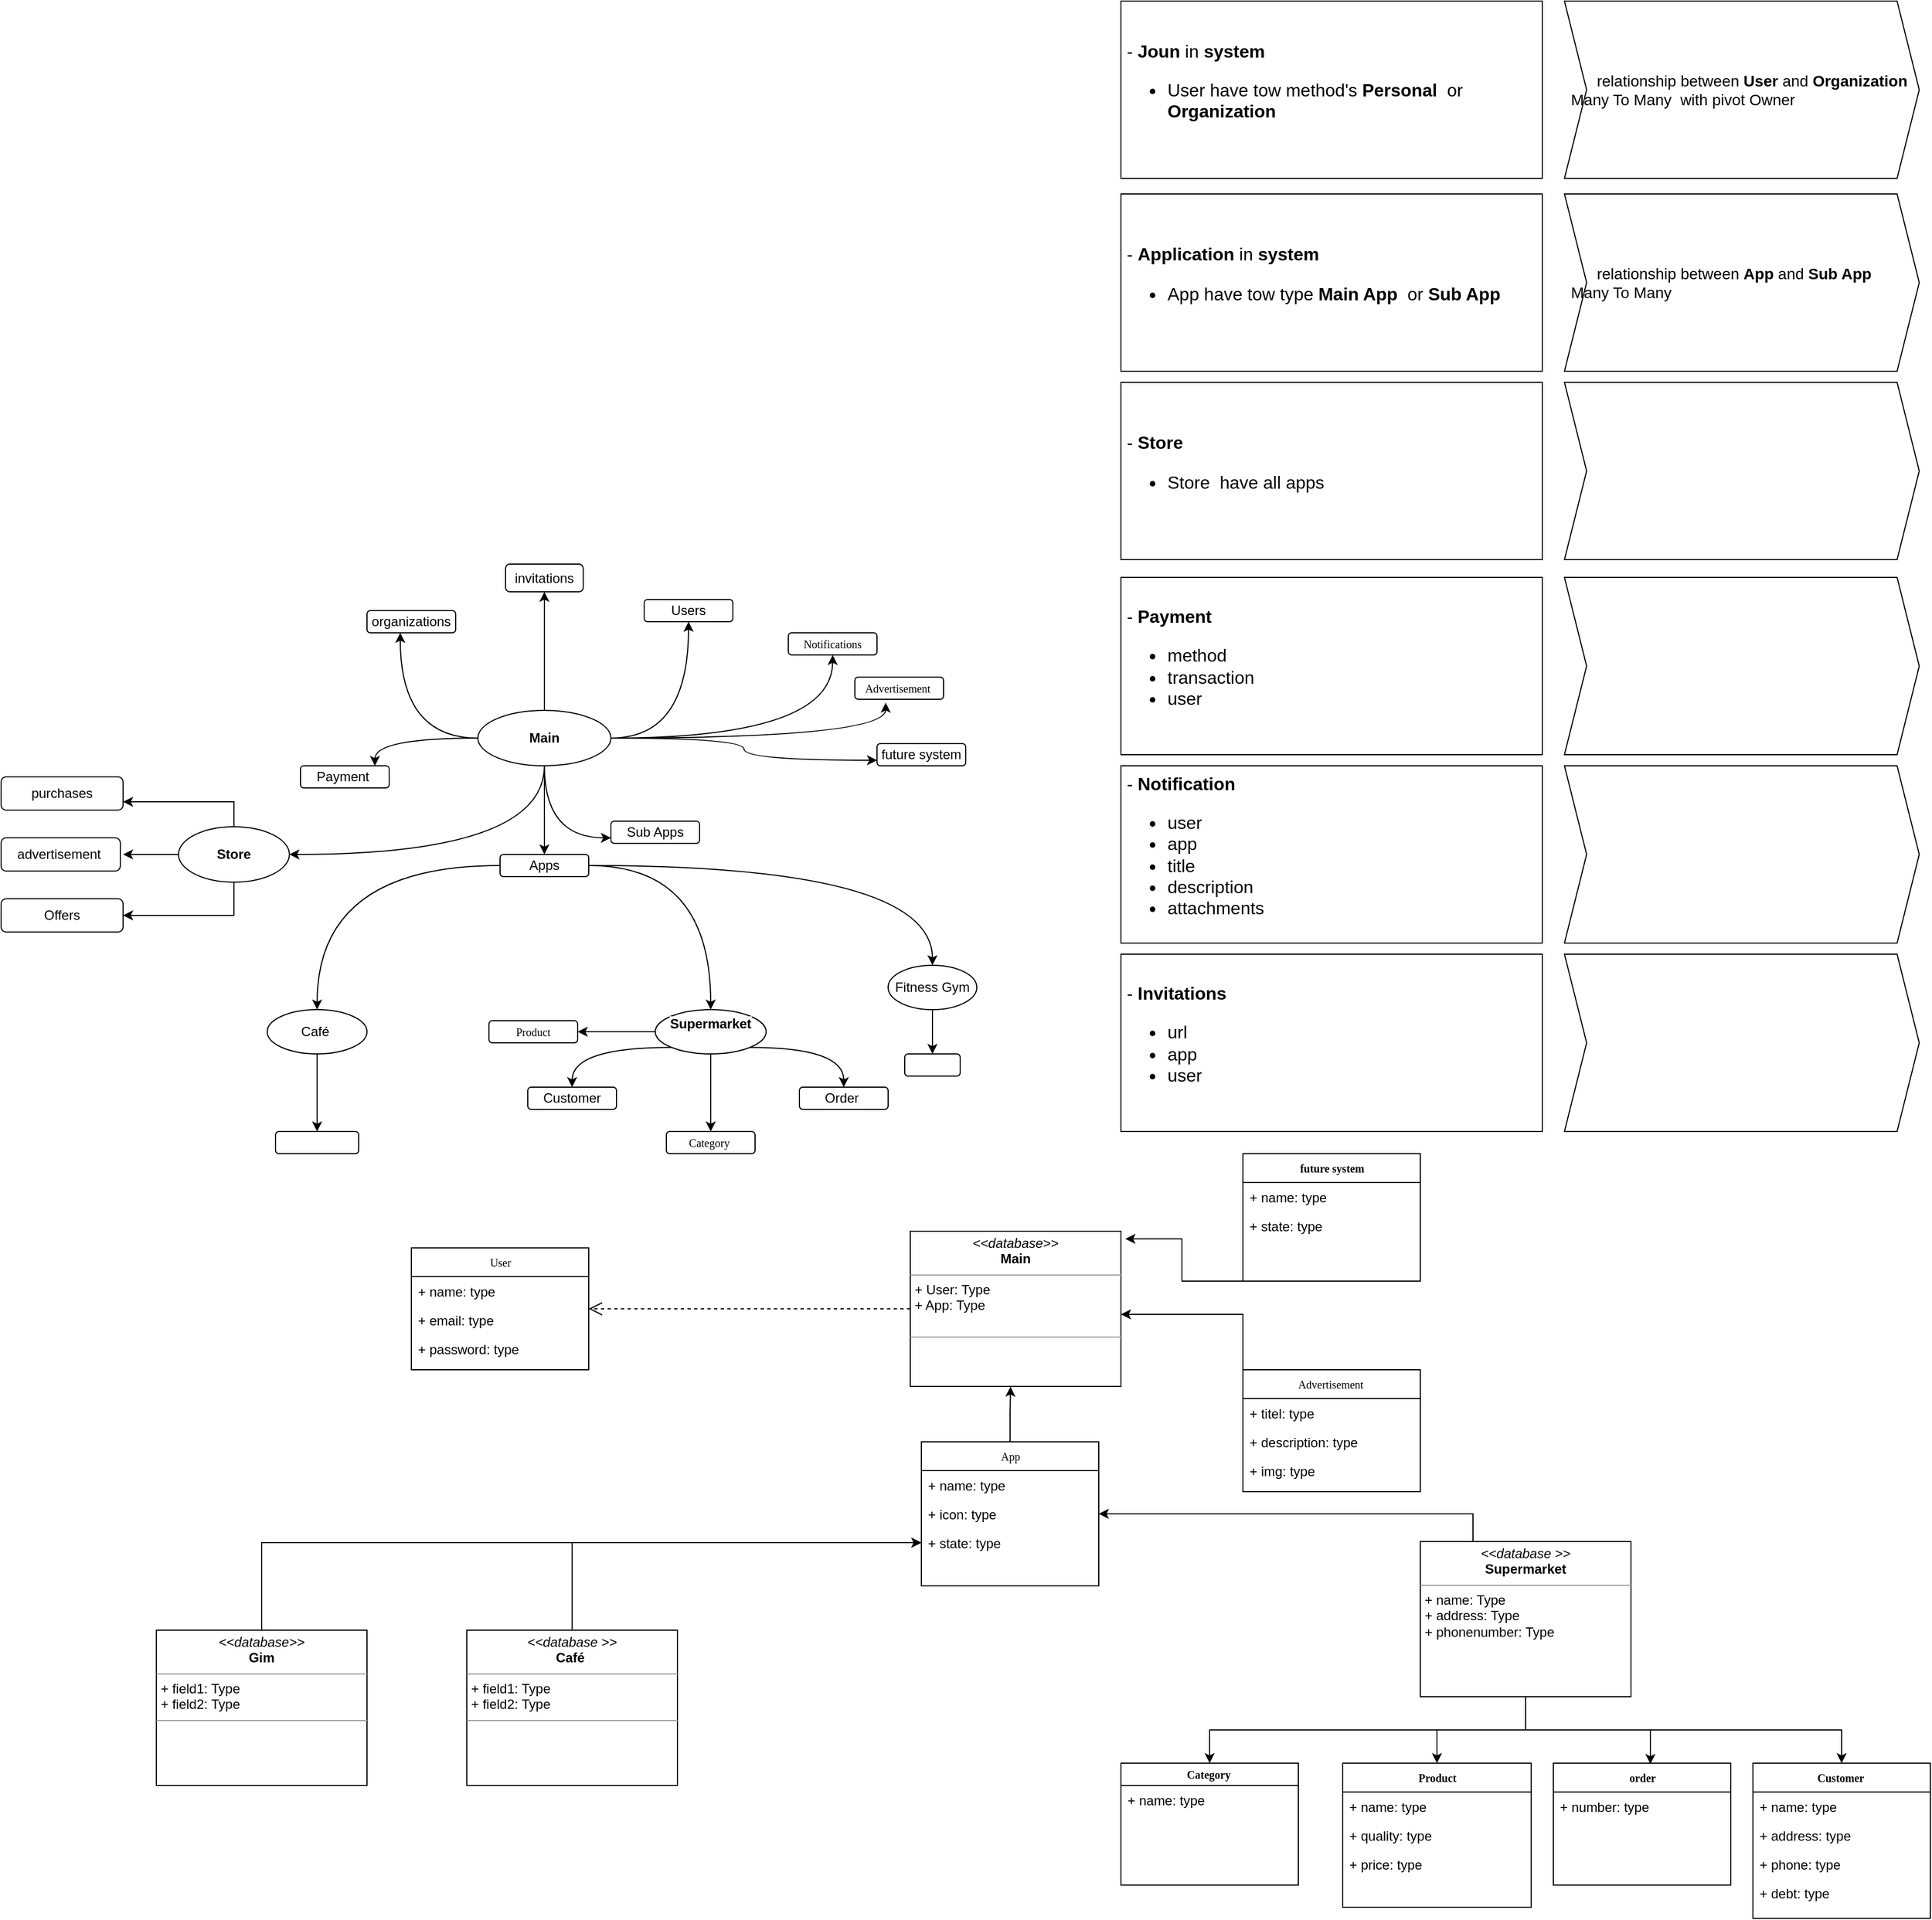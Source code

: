 <mxfile version="20.2.2" type="github">
  <diagram name="Page-1" id="c4acf3e9-155e-7222-9cf6-157b1a14988f">
    <mxGraphModel dx="2641" dy="1924" grid="1" gridSize="10" guides="1" tooltips="1" connect="1" arrows="1" fold="1" page="1" pageScale="1" pageWidth="850" pageHeight="1100" background="none" math="0" shadow="0">
      <root>
        <mxCell id="0" />
        <mxCell id="1" parent="0" />
        <mxCell id="17acba5748e5396b-20" value="User" style="swimlane;html=1;fontStyle=0;childLayout=stackLayout;horizontal=1;startSize=26;fillColor=none;horizontalStack=0;resizeParent=1;resizeLast=0;collapsible=1;marginBottom=0;swimlaneFillColor=#ffffff;rounded=0;shadow=0;comic=0;labelBackgroundColor=none;strokeWidth=1;fontFamily=Verdana;fontSize=10;align=center;" parent="1" vertex="1">
          <mxGeometry x="290" y="55" width="160" height="110" as="geometry">
            <mxRectangle x="350" y="42" width="60" height="30" as="alternateBounds" />
          </mxGeometry>
        </mxCell>
        <mxCell id="17acba5748e5396b-21" value="+ name: type" style="text;html=1;strokeColor=none;fillColor=none;align=left;verticalAlign=top;spacingLeft=4;spacingRight=4;whiteSpace=wrap;overflow=hidden;rotatable=0;points=[[0,0.5],[1,0.5]];portConstraint=eastwest;" parent="17acba5748e5396b-20" vertex="1">
          <mxGeometry y="26" width="160" height="26" as="geometry" />
        </mxCell>
        <mxCell id="17acba5748e5396b-24" value="+ email: type" style="text;html=1;strokeColor=none;fillColor=none;align=left;verticalAlign=top;spacingLeft=4;spacingRight=4;whiteSpace=wrap;overflow=hidden;rotatable=0;points=[[0,0.5],[1,0.5]];portConstraint=eastwest;" parent="17acba5748e5396b-20" vertex="1">
          <mxGeometry y="52" width="160" height="26" as="geometry" />
        </mxCell>
        <mxCell id="17acba5748e5396b-26" value="+ password: type" style="text;html=1;strokeColor=none;fillColor=none;align=left;verticalAlign=top;spacingLeft=4;spacingRight=4;whiteSpace=wrap;overflow=hidden;rotatable=0;points=[[0,0.5],[1,0.5]];portConstraint=eastwest;" parent="17acba5748e5396b-20" vertex="1">
          <mxGeometry y="78" width="160" height="26" as="geometry" />
        </mxCell>
        <mxCell id="TSLDRbt6V7hRxiRLUqcx-28" style="edgeStyle=orthogonalEdgeStyle;rounded=0;orthogonalLoop=1;jettySize=auto;html=1;exitX=0.5;exitY=0;exitDx=0;exitDy=0;entryX=0.476;entryY=1.002;entryDx=0;entryDy=0;entryPerimeter=0;" parent="1" source="17acba5748e5396b-30" target="5d2195bd80daf111-18" edge="1">
          <mxGeometry relative="1" as="geometry" />
        </mxCell>
        <mxCell id="17acba5748e5396b-30" value="App" style="swimlane;html=1;fontStyle=0;childLayout=stackLayout;horizontal=1;startSize=26;fillColor=none;horizontalStack=0;resizeParent=1;resizeLast=0;collapsible=1;marginBottom=0;swimlaneFillColor=#ffffff;rounded=0;shadow=0;comic=0;labelBackgroundColor=none;strokeWidth=1;fontFamily=Verdana;fontSize=10;align=center;" parent="1" vertex="1">
          <mxGeometry x="750" y="230" width="160" height="130" as="geometry" />
        </mxCell>
        <mxCell id="17acba5748e5396b-31" value="+ name: type" style="text;html=1;strokeColor=none;fillColor=none;align=left;verticalAlign=top;spacingLeft=4;spacingRight=4;whiteSpace=wrap;overflow=hidden;rotatable=0;points=[[0,0.5],[1,0.5]];portConstraint=eastwest;" parent="17acba5748e5396b-30" vertex="1">
          <mxGeometry y="26" width="160" height="26" as="geometry" />
        </mxCell>
        <mxCell id="17acba5748e5396b-32" value="+ icon: type" style="text;html=1;strokeColor=none;fillColor=none;align=left;verticalAlign=top;spacingLeft=4;spacingRight=4;whiteSpace=wrap;overflow=hidden;rotatable=0;points=[[0,0.5],[1,0.5]];portConstraint=eastwest;" parent="17acba5748e5396b-30" vertex="1">
          <mxGeometry y="52" width="160" height="26" as="geometry" />
        </mxCell>
        <mxCell id="17acba5748e5396b-33" value="+ state: type" style="text;html=1;strokeColor=none;fillColor=none;align=left;verticalAlign=top;spacingLeft=4;spacingRight=4;whiteSpace=wrap;overflow=hidden;rotatable=0;points=[[0,0.5],[1,0.5]];portConstraint=eastwest;" parent="17acba5748e5396b-30" vertex="1">
          <mxGeometry y="78" width="160" height="26" as="geometry" />
        </mxCell>
        <mxCell id="TSLDRbt6V7hRxiRLUqcx-6" style="edgeStyle=orthogonalEdgeStyle;rounded=0;orthogonalLoop=1;jettySize=auto;html=1;exitX=0.25;exitY=0;exitDx=0;exitDy=0;entryX=1;entryY=0.5;entryDx=0;entryDy=0;" parent="1" source="5d2195bd80daf111-15" target="17acba5748e5396b-32" edge="1">
          <mxGeometry relative="1" as="geometry" />
        </mxCell>
        <mxCell id="TSLDRbt6V7hRxiRLUqcx-18" style="edgeStyle=orthogonalEdgeStyle;rounded=0;orthogonalLoop=1;jettySize=auto;html=1;exitX=0.5;exitY=1;exitDx=0;exitDy=0;" parent="1" source="5d2195bd80daf111-15" target="TSLDRbt6V7hRxiRLUqcx-14" edge="1">
          <mxGeometry relative="1" as="geometry" />
        </mxCell>
        <mxCell id="TSLDRbt6V7hRxiRLUqcx-23" style="edgeStyle=orthogonalEdgeStyle;rounded=0;orthogonalLoop=1;jettySize=auto;html=1;exitX=0.5;exitY=1;exitDx=0;exitDy=0;" parent="1" source="5d2195bd80daf111-15" target="TSLDRbt6V7hRxiRLUqcx-19" edge="1">
          <mxGeometry relative="1" as="geometry" />
        </mxCell>
        <mxCell id="TSLDRbt6V7hRxiRLUqcx-27" style="edgeStyle=orthogonalEdgeStyle;rounded=0;orthogonalLoop=1;jettySize=auto;html=1;exitX=0.5;exitY=1;exitDx=0;exitDy=0;entryX=0.547;entryY=0.007;entryDx=0;entryDy=0;entryPerimeter=0;" parent="1" source="5d2195bd80daf111-15" target="TSLDRbt6V7hRxiRLUqcx-24" edge="1">
          <mxGeometry relative="1" as="geometry" />
        </mxCell>
        <mxCell id="TSLDRbt6V7hRxiRLUqcx-39" style="edgeStyle=orthogonalEdgeStyle;rounded=0;orthogonalLoop=1;jettySize=auto;html=1;exitX=0.5;exitY=1;exitDx=0;exitDy=0;entryX=0.5;entryY=0;entryDx=0;entryDy=0;" parent="1" source="5d2195bd80daf111-15" target="TSLDRbt6V7hRxiRLUqcx-37" edge="1">
          <mxGeometry relative="1" as="geometry" />
        </mxCell>
        <mxCell id="5d2195bd80daf111-15" value="&lt;p style=&quot;margin:0px;margin-top:4px;text-align:center;&quot;&gt;&lt;i&gt;&amp;lt;&amp;lt;database &amp;gt;&amp;gt;&lt;/i&gt;&lt;br&gt;&lt;b&gt;Supermarket&lt;/b&gt;&lt;/p&gt;&lt;hr size=&quot;1&quot;&gt;&lt;p style=&quot;margin:0px;margin-left:4px;&quot;&gt;+ name: Type&lt;br&gt;+ address: Type&lt;/p&gt;&lt;p style=&quot;margin:0px;margin-left:4px;&quot;&gt;+ phonenumber: Type&lt;br&gt;&lt;/p&gt;&lt;p style=&quot;margin:0px;margin-left:4px;&quot;&gt;&lt;br&gt;&lt;/p&gt;" style="verticalAlign=top;align=left;overflow=fill;fontSize=12;fontFamily=Helvetica;html=1;rounded=0;shadow=0;comic=0;labelBackgroundColor=none;strokeWidth=1" parent="1" vertex="1">
          <mxGeometry x="1200" y="320" width="190" height="140" as="geometry" />
        </mxCell>
        <mxCell id="5d2195bd80daf111-21" style="edgeStyle=orthogonalEdgeStyle;rounded=0;html=1;labelBackgroundColor=none;startFill=0;endArrow=open;endFill=0;endSize=10;fontFamily=Verdana;fontSize=10;dashed=1;" parent="1" source="5d2195bd80daf111-18" target="17acba5748e5396b-20" edge="1">
          <mxGeometry relative="1" as="geometry" />
        </mxCell>
        <mxCell id="5d2195bd80daf111-18" value="&lt;p style=&quot;margin:0px;margin-top:4px;text-align:center;&quot;&gt;&lt;i&gt;&amp;lt;&amp;lt;database&amp;gt;&amp;gt;&lt;/i&gt;&lt;br&gt;&lt;b&gt;Main&lt;/b&gt;&lt;/p&gt;&lt;hr size=&quot;1&quot;&gt;&lt;p style=&quot;margin:0px;margin-left:4px;&quot;&gt;+ User: Type&lt;br&gt;+ App: Type&lt;/p&gt;&lt;p style=&quot;margin:0px;margin-left:4px;&quot;&gt;&lt;br&gt;&lt;/p&gt;&lt;hr size=&quot;1&quot;&gt;&lt;p style=&quot;margin:0px;margin-left:4px;&quot;&gt;&lt;br&gt;&lt;/p&gt;" style="verticalAlign=top;align=left;overflow=fill;fontSize=12;fontFamily=Helvetica;html=1;rounded=0;shadow=0;comic=0;labelBackgroundColor=none;strokeWidth=1" parent="1" vertex="1">
          <mxGeometry x="740" y="40" width="190" height="140" as="geometry" />
        </mxCell>
        <mxCell id="TSLDRbt6V7hRxiRLUqcx-7" style="edgeStyle=orthogonalEdgeStyle;rounded=0;orthogonalLoop=1;jettySize=auto;html=1;exitX=0.5;exitY=0;exitDx=0;exitDy=0;entryX=0;entryY=0.5;entryDx=0;entryDy=0;" parent="1" source="5d2195bd80daf111-19" target="17acba5748e5396b-33" edge="1">
          <mxGeometry relative="1" as="geometry" />
        </mxCell>
        <mxCell id="5d2195bd80daf111-19" value="&lt;p style=&quot;margin:0px;margin-top:4px;text-align:center;&quot;&gt;&lt;i&gt;&amp;lt;&amp;lt;database &amp;gt;&amp;gt;&lt;/i&gt;&lt;br&gt;&lt;b&gt;Café&amp;nbsp;&lt;/b&gt;&lt;/p&gt;&lt;hr size=&quot;1&quot;&gt;&lt;p style=&quot;margin:0px;margin-left:4px;&quot;&gt;+ field1: Type&lt;br&gt;+ field2: Type&lt;/p&gt;&lt;hr size=&quot;1&quot;&gt;&lt;p style=&quot;margin:0px;margin-left:4px;&quot;&gt;&lt;br&gt;&lt;/p&gt;" style="verticalAlign=top;align=left;overflow=fill;fontSize=12;fontFamily=Helvetica;html=1;rounded=0;shadow=0;comic=0;labelBackgroundColor=none;strokeWidth=1" parent="1" vertex="1">
          <mxGeometry x="340" y="400" width="190" height="140" as="geometry" />
        </mxCell>
        <mxCell id="TSLDRbt6V7hRxiRLUqcx-9" style="edgeStyle=orthogonalEdgeStyle;rounded=0;orthogonalLoop=1;jettySize=auto;html=1;exitX=0.5;exitY=0;exitDx=0;exitDy=0;entryX=0;entryY=0.5;entryDx=0;entryDy=0;" parent="1" source="5d2195bd80daf111-20" target="17acba5748e5396b-33" edge="1">
          <mxGeometry relative="1" as="geometry" />
        </mxCell>
        <mxCell id="5d2195bd80daf111-20" value="&lt;p style=&quot;margin:0px;margin-top:4px;text-align:center;&quot;&gt;&lt;i&gt;&amp;lt;&amp;lt;&lt;/i&gt;&lt;i&gt;database&lt;/i&gt;&lt;i&gt;&amp;gt;&amp;gt;&lt;/i&gt;&lt;br&gt;&lt;b&gt;Gim&lt;/b&gt;&lt;/p&gt;&lt;hr size=&quot;1&quot;&gt;&lt;p style=&quot;margin:0px;margin-left:4px;&quot;&gt;+ field1: Type&lt;br&gt;+ field2: Type&lt;/p&gt;&lt;hr size=&quot;1&quot;&gt;&lt;p style=&quot;margin:0px;margin-left:4px;&quot;&gt;&lt;br&gt;&lt;/p&gt;" style="verticalAlign=top;align=left;overflow=fill;fontSize=12;fontFamily=Helvetica;html=1;rounded=0;shadow=0;comic=0;labelBackgroundColor=none;strokeWidth=1" parent="1" vertex="1">
          <mxGeometry x="60" y="400" width="190" height="140" as="geometry" />
        </mxCell>
        <mxCell id="TSLDRbt6V7hRxiRLUqcx-14" value="&lt;b&gt;Product&lt;/b&gt;" style="swimlane;html=1;fontStyle=0;childLayout=stackLayout;horizontal=1;startSize=26;fillColor=none;horizontalStack=0;resizeParent=1;resizeLast=0;collapsible=1;marginBottom=0;swimlaneFillColor=#ffffff;rounded=0;shadow=0;comic=0;labelBackgroundColor=none;strokeWidth=1;fontFamily=Verdana;fontSize=10;align=center;" parent="1" vertex="1">
          <mxGeometry x="1130" y="520" width="170" height="130" as="geometry">
            <mxRectangle x="350" y="42" width="60" height="30" as="alternateBounds" />
          </mxGeometry>
        </mxCell>
        <mxCell id="TSLDRbt6V7hRxiRLUqcx-15" value="+ name: type" style="text;html=1;strokeColor=none;fillColor=none;align=left;verticalAlign=top;spacingLeft=4;spacingRight=4;whiteSpace=wrap;overflow=hidden;rotatable=0;points=[[0,0.5],[1,0.5]];portConstraint=eastwest;" parent="TSLDRbt6V7hRxiRLUqcx-14" vertex="1">
          <mxGeometry y="26" width="170" height="26" as="geometry" />
        </mxCell>
        <mxCell id="TSLDRbt6V7hRxiRLUqcx-17" value="+ quality: type" style="text;html=1;strokeColor=none;fillColor=none;align=left;verticalAlign=top;spacingLeft=4;spacingRight=4;whiteSpace=wrap;overflow=hidden;rotatable=0;points=[[0,0.5],[1,0.5]];portConstraint=eastwest;" parent="TSLDRbt6V7hRxiRLUqcx-14" vertex="1">
          <mxGeometry y="52" width="170" height="26" as="geometry" />
        </mxCell>
        <mxCell id="TSLDRbt6V7hRxiRLUqcx-47" value="+ price: type" style="text;html=1;strokeColor=none;fillColor=none;align=left;verticalAlign=top;spacingLeft=4;spacingRight=4;whiteSpace=wrap;overflow=hidden;rotatable=0;points=[[0,0.5],[1,0.5]];portConstraint=eastwest;" parent="TSLDRbt6V7hRxiRLUqcx-14" vertex="1">
          <mxGeometry y="78" width="170" height="26" as="geometry" />
        </mxCell>
        <mxCell id="TSLDRbt6V7hRxiRLUqcx-19" value="&lt;b&gt;Category&amp;nbsp;&lt;/b&gt;" style="swimlane;html=1;fontStyle=0;childLayout=stackLayout;horizontal=1;startSize=20;fillColor=none;horizontalStack=0;resizeParent=1;resizeLast=0;collapsible=1;marginBottom=0;swimlaneFillColor=#ffffff;rounded=0;shadow=0;comic=0;labelBackgroundColor=none;strokeWidth=1;fontFamily=Verdana;fontSize=10;align=center;" parent="1" vertex="1">
          <mxGeometry x="930" y="520" width="160" height="110" as="geometry">
            <mxRectangle x="350" y="42" width="60" height="30" as="alternateBounds" />
          </mxGeometry>
        </mxCell>
        <mxCell id="TSLDRbt6V7hRxiRLUqcx-20" value="+ name: type" style="text;html=1;strokeColor=none;fillColor=none;align=left;verticalAlign=top;spacingLeft=4;spacingRight=4;whiteSpace=wrap;overflow=hidden;rotatable=0;points=[[0,0.5],[1,0.5]];portConstraint=eastwest;" parent="TSLDRbt6V7hRxiRLUqcx-19" vertex="1">
          <mxGeometry y="20" width="160" height="26" as="geometry" />
        </mxCell>
        <mxCell id="TSLDRbt6V7hRxiRLUqcx-24" value="&lt;b&gt;order&lt;/b&gt;" style="swimlane;html=1;fontStyle=0;childLayout=stackLayout;horizontal=1;startSize=26;fillColor=none;horizontalStack=0;resizeParent=1;resizeLast=0;collapsible=1;marginBottom=0;swimlaneFillColor=#ffffff;rounded=0;shadow=0;comic=0;labelBackgroundColor=none;strokeWidth=1;fontFamily=Verdana;fontSize=10;align=center;" parent="1" vertex="1">
          <mxGeometry x="1320" y="520" width="160" height="110" as="geometry">
            <mxRectangle x="350" y="42" width="60" height="30" as="alternateBounds" />
          </mxGeometry>
        </mxCell>
        <mxCell id="TSLDRbt6V7hRxiRLUqcx-25" value="+ number: type" style="text;html=1;strokeColor=none;fillColor=none;align=left;verticalAlign=top;spacingLeft=4;spacingRight=4;whiteSpace=wrap;overflow=hidden;rotatable=0;points=[[0,0.5],[1,0.5]];portConstraint=eastwest;" parent="TSLDRbt6V7hRxiRLUqcx-24" vertex="1">
          <mxGeometry y="26" width="160" height="26" as="geometry" />
        </mxCell>
        <mxCell id="TSLDRbt6V7hRxiRLUqcx-30" value="Advertisement&amp;nbsp;" style="swimlane;html=1;fontStyle=0;childLayout=stackLayout;horizontal=1;startSize=26;fillColor=none;horizontalStack=0;resizeParent=1;resizeLast=0;collapsible=1;marginBottom=0;swimlaneFillColor=#ffffff;rounded=0;shadow=0;comic=0;labelBackgroundColor=none;strokeWidth=1;fontFamily=Verdana;fontSize=10;align=center;" parent="1" vertex="1">
          <mxGeometry x="1040" y="165" width="160" height="110" as="geometry">
            <mxRectangle x="350" y="42" width="60" height="30" as="alternateBounds" />
          </mxGeometry>
        </mxCell>
        <mxCell id="TSLDRbt6V7hRxiRLUqcx-31" value="+ titel: type" style="text;html=1;strokeColor=none;fillColor=none;align=left;verticalAlign=top;spacingLeft=4;spacingRight=4;whiteSpace=wrap;overflow=hidden;rotatable=0;points=[[0,0.5],[1,0.5]];portConstraint=eastwest;" parent="TSLDRbt6V7hRxiRLUqcx-30" vertex="1">
          <mxGeometry y="26" width="160" height="26" as="geometry" />
        </mxCell>
        <mxCell id="TSLDRbt6V7hRxiRLUqcx-32" value="+ description: type" style="text;html=1;strokeColor=none;fillColor=none;align=left;verticalAlign=top;spacingLeft=4;spacingRight=4;whiteSpace=wrap;overflow=hidden;rotatable=0;points=[[0,0.5],[1,0.5]];portConstraint=eastwest;" parent="TSLDRbt6V7hRxiRLUqcx-30" vertex="1">
          <mxGeometry y="52" width="160" height="26" as="geometry" />
        </mxCell>
        <mxCell id="TSLDRbt6V7hRxiRLUqcx-33" value="+ img: type" style="text;html=1;strokeColor=none;fillColor=none;align=left;verticalAlign=top;spacingLeft=4;spacingRight=4;whiteSpace=wrap;overflow=hidden;rotatable=0;points=[[0,0.5],[1,0.5]];portConstraint=eastwest;" parent="TSLDRbt6V7hRxiRLUqcx-30" vertex="1">
          <mxGeometry y="78" width="160" height="26" as="geometry" />
        </mxCell>
        <mxCell id="TSLDRbt6V7hRxiRLUqcx-35" style="edgeStyle=orthogonalEdgeStyle;rounded=0;orthogonalLoop=1;jettySize=auto;html=1;exitX=0;exitY=0.5;exitDx=0;exitDy=0;" parent="1" source="TSLDRbt6V7hRxiRLUqcx-32" target="5d2195bd80daf111-18" edge="1">
          <mxGeometry relative="1" as="geometry">
            <Array as="points">
              <mxPoint x="990" y="115" />
              <mxPoint x="990" y="115" />
            </Array>
          </mxGeometry>
        </mxCell>
        <mxCell id="TSLDRbt6V7hRxiRLUqcx-37" value="&lt;b&gt;Customer&amp;nbsp;&lt;/b&gt;" style="swimlane;html=1;fontStyle=0;childLayout=stackLayout;horizontal=1;startSize=26;fillColor=none;horizontalStack=0;resizeParent=1;resizeLast=0;collapsible=1;marginBottom=0;swimlaneFillColor=#ffffff;rounded=0;shadow=0;comic=0;labelBackgroundColor=none;strokeWidth=1;fontFamily=Verdana;fontSize=10;align=center;" parent="1" vertex="1">
          <mxGeometry x="1500" y="520" width="160" height="140" as="geometry">
            <mxRectangle x="350" y="42" width="60" height="30" as="alternateBounds" />
          </mxGeometry>
        </mxCell>
        <mxCell id="TSLDRbt6V7hRxiRLUqcx-38" value="+ name: type" style="text;html=1;strokeColor=none;fillColor=none;align=left;verticalAlign=top;spacingLeft=4;spacingRight=4;whiteSpace=wrap;overflow=hidden;rotatable=0;points=[[0,0.5],[1,0.5]];portConstraint=eastwest;" parent="TSLDRbt6V7hRxiRLUqcx-37" vertex="1">
          <mxGeometry y="26" width="160" height="26" as="geometry" />
        </mxCell>
        <mxCell id="TSLDRbt6V7hRxiRLUqcx-40" value="+ address: type" style="text;html=1;strokeColor=none;fillColor=none;align=left;verticalAlign=top;spacingLeft=4;spacingRight=4;whiteSpace=wrap;overflow=hidden;rotatable=0;points=[[0,0.5],[1,0.5]];portConstraint=eastwest;" parent="TSLDRbt6V7hRxiRLUqcx-37" vertex="1">
          <mxGeometry y="52" width="160" height="26" as="geometry" />
        </mxCell>
        <mxCell id="TSLDRbt6V7hRxiRLUqcx-41" value="+ phone: type" style="text;html=1;strokeColor=none;fillColor=none;align=left;verticalAlign=top;spacingLeft=4;spacingRight=4;whiteSpace=wrap;overflow=hidden;rotatable=0;points=[[0,0.5],[1,0.5]];portConstraint=eastwest;" parent="TSLDRbt6V7hRxiRLUqcx-37" vertex="1">
          <mxGeometry y="78" width="160" height="26" as="geometry" />
        </mxCell>
        <mxCell id="TSLDRbt6V7hRxiRLUqcx-44" value="+ debt: type" style="text;html=1;strokeColor=none;fillColor=none;align=left;verticalAlign=top;spacingLeft=4;spacingRight=4;whiteSpace=wrap;overflow=hidden;rotatable=0;points=[[0,0.5],[1,0.5]];portConstraint=eastwest;" parent="TSLDRbt6V7hRxiRLUqcx-37" vertex="1">
          <mxGeometry y="104" width="160" height="26" as="geometry" />
        </mxCell>
        <mxCell id="TSLDRbt6V7hRxiRLUqcx-55" style="edgeStyle=orthogonalEdgeStyle;rounded=0;orthogonalLoop=1;jettySize=auto;html=1;exitX=0;exitY=1;exitDx=0;exitDy=0;entryX=1.021;entryY=0.049;entryDx=0;entryDy=0;entryPerimeter=0;" parent="1" source="TSLDRbt6V7hRxiRLUqcx-48" target="5d2195bd80daf111-18" edge="1">
          <mxGeometry relative="1" as="geometry">
            <Array as="points">
              <mxPoint x="985" y="85" />
              <mxPoint x="985" y="47" />
            </Array>
          </mxGeometry>
        </mxCell>
        <mxCell id="TSLDRbt6V7hRxiRLUqcx-48" value="&lt;b&gt;future system&lt;/b&gt;" style="swimlane;html=1;fontStyle=0;childLayout=stackLayout;horizontal=1;startSize=26;fillColor=none;horizontalStack=0;resizeParent=1;resizeLast=0;collapsible=1;marginBottom=0;swimlaneFillColor=#ffffff;rounded=0;shadow=0;comic=0;labelBackgroundColor=none;strokeWidth=1;fontFamily=Verdana;fontSize=10;align=center;" parent="1" vertex="1">
          <mxGeometry x="1040" y="-30" width="160" height="115" as="geometry">
            <mxRectangle x="350" y="42" width="60" height="30" as="alternateBounds" />
          </mxGeometry>
        </mxCell>
        <mxCell id="TSLDRbt6V7hRxiRLUqcx-49" value="+ name: type" style="text;html=1;strokeColor=none;fillColor=none;align=left;verticalAlign=top;spacingLeft=4;spacingRight=4;whiteSpace=wrap;overflow=hidden;rotatable=0;points=[[0,0.5],[1,0.5]];portConstraint=eastwest;" parent="TSLDRbt6V7hRxiRLUqcx-48" vertex="1">
          <mxGeometry y="26" width="160" height="26" as="geometry" />
        </mxCell>
        <mxCell id="TSLDRbt6V7hRxiRLUqcx-50" value="+ state: type" style="text;html=1;strokeColor=none;fillColor=none;align=left;verticalAlign=top;spacingLeft=4;spacingRight=4;whiteSpace=wrap;overflow=hidden;rotatable=0;points=[[0,0.5],[1,0.5]];portConstraint=eastwest;" parent="TSLDRbt6V7hRxiRLUqcx-48" vertex="1">
          <mxGeometry y="52" width="160" height="26" as="geometry" />
        </mxCell>
        <mxCell id="TSLDRbt6V7hRxiRLUqcx-68" style="edgeStyle=orthogonalEdgeStyle;curved=1;rounded=0;orthogonalLoop=1;jettySize=auto;html=1;exitX=0;exitY=0.5;exitDx=0;exitDy=0;entryX=0.375;entryY=1;entryDx=0;entryDy=0;entryPerimeter=0;" parent="1" source="TSLDRbt6V7hRxiRLUqcx-61" target="TSLDRbt6V7hRxiRLUqcx-65" edge="1">
          <mxGeometry relative="1" as="geometry" />
        </mxCell>
        <mxCell id="TSLDRbt6V7hRxiRLUqcx-70" style="edgeStyle=orthogonalEdgeStyle;curved=1;rounded=0;orthogonalLoop=1;jettySize=auto;html=1;exitX=0.5;exitY=1;exitDx=0;exitDy=0;entryX=0.5;entryY=0;entryDx=0;entryDy=0;" parent="1" source="TSLDRbt6V7hRxiRLUqcx-61" target="TSLDRbt6V7hRxiRLUqcx-69" edge="1">
          <mxGeometry relative="1" as="geometry" />
        </mxCell>
        <mxCell id="TSLDRbt6V7hRxiRLUqcx-81" style="edgeStyle=orthogonalEdgeStyle;curved=1;rounded=0;orthogonalLoop=1;jettySize=auto;html=1;exitX=1;exitY=0.5;exitDx=0;exitDy=0;entryX=0.348;entryY=1.153;entryDx=0;entryDy=0;entryPerimeter=0;" parent="1" source="TSLDRbt6V7hRxiRLUqcx-61" target="TSLDRbt6V7hRxiRLUqcx-73" edge="1">
          <mxGeometry relative="1" as="geometry" />
        </mxCell>
        <mxCell id="TSLDRbt6V7hRxiRLUqcx-83" style="edgeStyle=orthogonalEdgeStyle;curved=1;rounded=0;orthogonalLoop=1;jettySize=auto;html=1;exitX=1;exitY=0.5;exitDx=0;exitDy=0;entryX=0.5;entryY=1;entryDx=0;entryDy=0;" parent="1" source="TSLDRbt6V7hRxiRLUqcx-61" target="TSLDRbt6V7hRxiRLUqcx-82" edge="1">
          <mxGeometry relative="1" as="geometry" />
        </mxCell>
        <mxCell id="TSLDRbt6V7hRxiRLUqcx-86" style="edgeStyle=orthogonalEdgeStyle;curved=1;rounded=0;orthogonalLoop=1;jettySize=auto;html=1;exitX=1;exitY=0.5;exitDx=0;exitDy=0;entryX=0;entryY=0.75;entryDx=0;entryDy=0;" parent="1" source="TSLDRbt6V7hRxiRLUqcx-61" target="TSLDRbt6V7hRxiRLUqcx-76" edge="1">
          <mxGeometry relative="1" as="geometry" />
        </mxCell>
        <mxCell id="TSLDRbt6V7hRxiRLUqcx-89" style="edgeStyle=orthogonalEdgeStyle;curved=1;rounded=0;orthogonalLoop=1;jettySize=auto;html=1;exitX=0.5;exitY=1;exitDx=0;exitDy=0;entryX=0;entryY=0.75;entryDx=0;entryDy=0;" parent="1" source="TSLDRbt6V7hRxiRLUqcx-61" target="TSLDRbt6V7hRxiRLUqcx-71" edge="1">
          <mxGeometry relative="1" as="geometry" />
        </mxCell>
        <mxCell id="TSLDRbt6V7hRxiRLUqcx-93" style="edgeStyle=orthogonalEdgeStyle;curved=1;rounded=0;orthogonalLoop=1;jettySize=auto;html=1;exitX=1;exitY=0.5;exitDx=0;exitDy=0;" parent="1" source="TSLDRbt6V7hRxiRLUqcx-61" target="TSLDRbt6V7hRxiRLUqcx-63" edge="1">
          <mxGeometry relative="1" as="geometry" />
        </mxCell>
        <mxCell id="TSLDRbt6V7hRxiRLUqcx-94" style="edgeStyle=orthogonalEdgeStyle;curved=1;rounded=0;orthogonalLoop=1;jettySize=auto;html=1;exitX=0.5;exitY=1;exitDx=0;exitDy=0;entryX=1;entryY=0.5;entryDx=0;entryDy=0;" parent="1" source="TSLDRbt6V7hRxiRLUqcx-61" target="ygHFtjHv8FJQHOud98xa-1" edge="1">
          <mxGeometry relative="1" as="geometry">
            <mxPoint x="350" y="-315" as="targetPoint" />
          </mxGeometry>
        </mxCell>
        <mxCell id="TSLDRbt6V7hRxiRLUqcx-95" style="edgeStyle=orthogonalEdgeStyle;curved=1;rounded=0;orthogonalLoop=1;jettySize=auto;html=1;exitX=0;exitY=0.5;exitDx=0;exitDy=0;entryX=0.839;entryY=0.005;entryDx=0;entryDy=0;entryPerimeter=0;" parent="1" source="TSLDRbt6V7hRxiRLUqcx-61" target="TSLDRbt6V7hRxiRLUqcx-91" edge="1">
          <mxGeometry relative="1" as="geometry" />
        </mxCell>
        <mxCell id="TSLDRbt6V7hRxiRLUqcx-124" value="" style="edgeStyle=orthogonalEdgeStyle;curved=1;rounded=0;orthogonalLoop=1;jettySize=auto;html=1;fontSize=14;" parent="1" source="TSLDRbt6V7hRxiRLUqcx-61" target="TSLDRbt6V7hRxiRLUqcx-123" edge="1">
          <mxGeometry relative="1" as="geometry" />
        </mxCell>
        <mxCell id="TSLDRbt6V7hRxiRLUqcx-61" value="&lt;b&gt;Main&lt;/b&gt;" style="ellipse;whiteSpace=wrap;html=1;" parent="1" vertex="1">
          <mxGeometry x="350" y="-430" width="120" height="50" as="geometry" />
        </mxCell>
        <mxCell id="TSLDRbt6V7hRxiRLUqcx-63" value="Users" style="rounded=1;whiteSpace=wrap;html=1;" parent="1" vertex="1">
          <mxGeometry x="500" y="-530" width="80" height="20" as="geometry" />
        </mxCell>
        <mxCell id="TSLDRbt6V7hRxiRLUqcx-65" value="organizations" style="rounded=1;whiteSpace=wrap;html=1;" parent="1" vertex="1">
          <mxGeometry x="250" y="-520" width="80" height="20" as="geometry" />
        </mxCell>
        <mxCell id="TSLDRbt6V7hRxiRLUqcx-97" value="" style="edgeStyle=orthogonalEdgeStyle;curved=1;rounded=0;orthogonalLoop=1;jettySize=auto;html=1;" parent="1" source="TSLDRbt6V7hRxiRLUqcx-69" target="TSLDRbt6V7hRxiRLUqcx-96" edge="1">
          <mxGeometry relative="1" as="geometry" />
        </mxCell>
        <mxCell id="TSLDRbt6V7hRxiRLUqcx-112" value="" style="edgeStyle=orthogonalEdgeStyle;curved=1;rounded=0;orthogonalLoop=1;jettySize=auto;html=1;" parent="1" source="TSLDRbt6V7hRxiRLUqcx-69" target="TSLDRbt6V7hRxiRLUqcx-111" edge="1">
          <mxGeometry relative="1" as="geometry" />
        </mxCell>
        <mxCell id="TSLDRbt6V7hRxiRLUqcx-118" value="" style="edgeStyle=orthogonalEdgeStyle;curved=1;rounded=0;orthogonalLoop=1;jettySize=auto;html=1;" parent="1" source="TSLDRbt6V7hRxiRLUqcx-69" target="TSLDRbt6V7hRxiRLUqcx-117" edge="1">
          <mxGeometry relative="1" as="geometry" />
        </mxCell>
        <mxCell id="TSLDRbt6V7hRxiRLUqcx-69" value="Apps" style="rounded=1;whiteSpace=wrap;html=1;" parent="1" vertex="1">
          <mxGeometry x="370" y="-300" width="80" height="20" as="geometry" />
        </mxCell>
        <mxCell id="TSLDRbt6V7hRxiRLUqcx-71" value="Sub Apps" style="rounded=1;whiteSpace=wrap;html=1;" parent="1" vertex="1">
          <mxGeometry x="470" y="-330" width="80" height="20" as="geometry" />
        </mxCell>
        <mxCell id="TSLDRbt6V7hRxiRLUqcx-73" value="&lt;span style=&quot;font-family: Verdana; font-size: 10px;&quot;&gt;Advertisement&amp;nbsp;&lt;/span&gt;" style="rounded=1;whiteSpace=wrap;html=1;" parent="1" vertex="1">
          <mxGeometry x="690" y="-460" width="80" height="20" as="geometry" />
        </mxCell>
        <mxCell id="TSLDRbt6V7hRxiRLUqcx-76" value="future system" style="rounded=1;whiteSpace=wrap;html=1;" parent="1" vertex="1">
          <mxGeometry x="710" y="-400" width="80" height="20" as="geometry" />
        </mxCell>
        <mxCell id="TSLDRbt6V7hRxiRLUqcx-82" value="&lt;font face=&quot;Verdana&quot;&gt;&lt;span style=&quot;font-size: 10px;&quot;&gt;Notifications&lt;/span&gt;&lt;/font&gt;" style="rounded=1;whiteSpace=wrap;html=1;" parent="1" vertex="1">
          <mxGeometry x="630" y="-500" width="80" height="20" as="geometry" />
        </mxCell>
        <mxCell id="TSLDRbt6V7hRxiRLUqcx-91" value="Payment&amp;nbsp;" style="rounded=1;whiteSpace=wrap;html=1;" parent="1" vertex="1">
          <mxGeometry x="190" y="-380" width="80" height="20" as="geometry" />
        </mxCell>
        <mxCell id="TSLDRbt6V7hRxiRLUqcx-101" value="" style="edgeStyle=orthogonalEdgeStyle;curved=1;rounded=0;orthogonalLoop=1;jettySize=auto;html=1;" parent="1" source="TSLDRbt6V7hRxiRLUqcx-96" target="TSLDRbt6V7hRxiRLUqcx-100" edge="1">
          <mxGeometry relative="1" as="geometry" />
        </mxCell>
        <mxCell id="TSLDRbt6V7hRxiRLUqcx-107" style="edgeStyle=orthogonalEdgeStyle;curved=1;rounded=0;orthogonalLoop=1;jettySize=auto;html=1;exitX=0;exitY=0.5;exitDx=0;exitDy=0;entryX=1;entryY=0.5;entryDx=0;entryDy=0;" parent="1" source="TSLDRbt6V7hRxiRLUqcx-96" target="TSLDRbt6V7hRxiRLUqcx-103" edge="1">
          <mxGeometry relative="1" as="geometry" />
        </mxCell>
        <mxCell id="TSLDRbt6V7hRxiRLUqcx-109" style="edgeStyle=orthogonalEdgeStyle;curved=1;rounded=0;orthogonalLoop=1;jettySize=auto;html=1;exitX=1;exitY=1;exitDx=0;exitDy=0;entryX=0.5;entryY=0;entryDx=0;entryDy=0;" parent="1" source="TSLDRbt6V7hRxiRLUqcx-96" target="TSLDRbt6V7hRxiRLUqcx-102" edge="1">
          <mxGeometry relative="1" as="geometry" />
        </mxCell>
        <mxCell id="TSLDRbt6V7hRxiRLUqcx-110" style="edgeStyle=orthogonalEdgeStyle;curved=1;rounded=0;orthogonalLoop=1;jettySize=auto;html=1;exitX=0;exitY=1;exitDx=0;exitDy=0;" parent="1" source="TSLDRbt6V7hRxiRLUqcx-96" target="TSLDRbt6V7hRxiRLUqcx-104" edge="1">
          <mxGeometry relative="1" as="geometry" />
        </mxCell>
        <mxCell id="TSLDRbt6V7hRxiRLUqcx-96" value="&#xa;&lt;b style=&quot;color: rgb(0, 0, 0); font-family: Helvetica; font-size: 12px; font-style: normal; font-variant-ligatures: normal; font-variant-caps: normal; letter-spacing: normal; orphans: 2; text-align: center; text-indent: 0px; text-transform: none; widows: 2; word-spacing: 0px; -webkit-text-stroke-width: 0px; background-color: rgb(248, 249, 250); text-decoration-thickness: initial; text-decoration-style: initial; text-decoration-color: initial;&quot;&gt;Supermarket&lt;/b&gt;&#xa;&#xa;" style="ellipse;whiteSpace=wrap;html=1;rounded=1;" parent="1" vertex="1">
          <mxGeometry x="510" y="-160" width="100" height="40" as="geometry" />
        </mxCell>
        <mxCell id="TSLDRbt6V7hRxiRLUqcx-98" style="edgeStyle=orthogonalEdgeStyle;curved=1;rounded=0;orthogonalLoop=1;jettySize=auto;html=1;exitX=0.5;exitY=1;exitDx=0;exitDy=0;" parent="1" source="TSLDRbt6V7hRxiRLUqcx-96" target="TSLDRbt6V7hRxiRLUqcx-96" edge="1">
          <mxGeometry relative="1" as="geometry" />
        </mxCell>
        <mxCell id="TSLDRbt6V7hRxiRLUqcx-100" value="&lt;span style=&quot;font-family: Verdana; font-size: 10px;&quot;&gt;Category&amp;nbsp;&lt;/span&gt;" style="whiteSpace=wrap;html=1;rounded=1;" parent="1" vertex="1">
          <mxGeometry x="520" y="-50" width="80" height="20" as="geometry" />
        </mxCell>
        <mxCell id="TSLDRbt6V7hRxiRLUqcx-102" value="Order&amp;nbsp;" style="whiteSpace=wrap;html=1;rounded=1;" parent="1" vertex="1">
          <mxGeometry x="640" y="-90" width="80" height="20" as="geometry" />
        </mxCell>
        <mxCell id="TSLDRbt6V7hRxiRLUqcx-103" value="&lt;span style=&quot;font-family: Verdana; font-size: 10px;&quot;&gt;Product&lt;/span&gt;" style="whiteSpace=wrap;html=1;rounded=1;" parent="1" vertex="1">
          <mxGeometry x="360" y="-150" width="80" height="20" as="geometry" />
        </mxCell>
        <mxCell id="TSLDRbt6V7hRxiRLUqcx-104" value="Customer" style="whiteSpace=wrap;html=1;rounded=1;" parent="1" vertex="1">
          <mxGeometry x="395" y="-90" width="80" height="20" as="geometry" />
        </mxCell>
        <mxCell id="TSLDRbt6V7hRxiRLUqcx-106" style="edgeStyle=orthogonalEdgeStyle;curved=1;rounded=0;orthogonalLoop=1;jettySize=auto;html=1;exitX=0.5;exitY=1;exitDx=0;exitDy=0;" parent="1" source="TSLDRbt6V7hRxiRLUqcx-102" target="TSLDRbt6V7hRxiRLUqcx-102" edge="1">
          <mxGeometry relative="1" as="geometry" />
        </mxCell>
        <mxCell id="TSLDRbt6V7hRxiRLUqcx-114" value="" style="edgeStyle=orthogonalEdgeStyle;curved=1;rounded=0;orthogonalLoop=1;jettySize=auto;html=1;" parent="1" source="TSLDRbt6V7hRxiRLUqcx-111" target="TSLDRbt6V7hRxiRLUqcx-113" edge="1">
          <mxGeometry relative="1" as="geometry" />
        </mxCell>
        <mxCell id="TSLDRbt6V7hRxiRLUqcx-111" value="Café&amp;nbsp;" style="ellipse;whiteSpace=wrap;html=1;rounded=1;" parent="1" vertex="1">
          <mxGeometry x="160" y="-160" width="90" height="40" as="geometry" />
        </mxCell>
        <mxCell id="TSLDRbt6V7hRxiRLUqcx-113" value="" style="whiteSpace=wrap;html=1;rounded=1;" parent="1" vertex="1">
          <mxGeometry x="167.5" y="-50" width="75" height="20" as="geometry" />
        </mxCell>
        <mxCell id="TSLDRbt6V7hRxiRLUqcx-120" value="" style="edgeStyle=orthogonalEdgeStyle;curved=1;rounded=0;orthogonalLoop=1;jettySize=auto;html=1;" parent="1" source="TSLDRbt6V7hRxiRLUqcx-117" target="TSLDRbt6V7hRxiRLUqcx-119" edge="1">
          <mxGeometry relative="1" as="geometry" />
        </mxCell>
        <mxCell id="TSLDRbt6V7hRxiRLUqcx-117" value="Fitness Gym" style="ellipse;whiteSpace=wrap;html=1;rounded=1;" parent="1" vertex="1">
          <mxGeometry x="720" y="-200" width="80" height="40" as="geometry" />
        </mxCell>
        <mxCell id="TSLDRbt6V7hRxiRLUqcx-119" value="" style="whiteSpace=wrap;html=1;rounded=1;" parent="1" vertex="1">
          <mxGeometry x="735" y="-120" width="50" height="20" as="geometry" />
        </mxCell>
        <mxCell id="TSLDRbt6V7hRxiRLUqcx-122" value="&amp;nbsp;&lt;font size=&quot;3&quot;&gt;- &lt;b&gt;Joun&lt;/b&gt; in &lt;b&gt;system&lt;/b&gt;&amp;nbsp;&lt;br&gt;&lt;ul&gt;&lt;li&gt;&lt;font size=&quot;3&quot;&gt;User have tow method&#39;s &lt;b&gt;Personal&lt;/b&gt;&amp;nbsp; or &lt;b&gt;Organization&lt;/b&gt;&amp;nbsp;&lt;/font&gt;&lt;/li&gt;&lt;/ul&gt;&lt;/font&gt;" style="whiteSpace=wrap;html=1;align=left;" parent="1" vertex="1">
          <mxGeometry x="930" y="-1070" width="380" height="160" as="geometry" />
        </mxCell>
        <mxCell id="TSLDRbt6V7hRxiRLUqcx-123" value="invitations" style="rounded=1;whiteSpace=wrap;html=1;" parent="1" vertex="1">
          <mxGeometry x="375" y="-562" width="70" height="25" as="geometry" />
        </mxCell>
        <mxCell id="TSLDRbt6V7hRxiRLUqcx-125" value="&amp;nbsp; &amp;nbsp; &amp;nbsp; &amp;nbsp;relationship between &lt;b&gt;User&lt;/b&gt; and &lt;b&gt;Organization&lt;/b&gt;&amp;nbsp;&lt;br&gt;&lt;span style=&quot;white-space: pre;&quot;&gt; &lt;/span&gt;Many To Many&amp;nbsp; with pivot Owner&amp;nbsp;" style="shape=step;perimeter=stepPerimeter;whiteSpace=wrap;html=1;fixedSize=1;fontSize=14;align=left;" parent="1" vertex="1">
          <mxGeometry x="1330" y="-1070" width="320" height="160" as="geometry" />
        </mxCell>
        <mxCell id="TSLDRbt6V7hRxiRLUqcx-126" value="&amp;nbsp;&lt;font size=&quot;3&quot;&gt;- &lt;b&gt;Application&lt;/b&gt; in &lt;b&gt;system&lt;/b&gt;&amp;nbsp;&lt;br&gt;&lt;ul&gt;&lt;li&gt;&lt;font size=&quot;3&quot;&gt;App have tow type&amp;nbsp;&lt;b&gt;Main App&lt;/b&gt;&amp;nbsp; or &lt;b&gt;Sub App &lt;/b&gt;&amp;nbsp;&lt;/font&gt;&lt;/li&gt;&lt;/ul&gt;&lt;/font&gt;" style="whiteSpace=wrap;html=1;align=left;" parent="1" vertex="1">
          <mxGeometry x="930" y="-896" width="380" height="160" as="geometry" />
        </mxCell>
        <mxCell id="TSLDRbt6V7hRxiRLUqcx-127" value="&amp;nbsp; &amp;nbsp; &amp;nbsp; &amp;nbsp;relationship between &lt;b&gt;App&lt;/b&gt; and &lt;b&gt;Sub App&lt;/b&gt;&amp;nbsp;&lt;br&gt;&lt;span style=&quot;white-space: pre;&quot;&gt; &lt;/span&gt;Many To Many&amp;nbsp; &amp;nbsp;" style="shape=step;perimeter=stepPerimeter;whiteSpace=wrap;html=1;fixedSize=1;fontSize=14;align=left;" parent="1" vertex="1">
          <mxGeometry x="1330" y="-896" width="320" height="160" as="geometry" />
        </mxCell>
        <mxCell id="TSLDRbt6V7hRxiRLUqcx-128" value="&amp;nbsp;&lt;font size=&quot;3&quot;&gt;- &lt;b&gt;Store&lt;/b&gt;&amp;nbsp;&lt;br&gt;&lt;ul&gt;&lt;li&gt;&lt;font size=&quot;3&quot;&gt;Store&amp;nbsp; have all apps&amp;nbsp;&lt;/font&gt;&lt;/li&gt;&lt;/ul&gt;&lt;/font&gt;" style="whiteSpace=wrap;html=1;align=left;" parent="1" vertex="1">
          <mxGeometry x="930" y="-726" width="380" height="160" as="geometry" />
        </mxCell>
        <mxCell id="TSLDRbt6V7hRxiRLUqcx-129" value="" style="shape=step;perimeter=stepPerimeter;whiteSpace=wrap;html=1;fixedSize=1;fontSize=14;align=left;" parent="1" vertex="1">
          <mxGeometry x="1330" y="-726" width="320" height="160" as="geometry" />
        </mxCell>
        <mxCell id="TSLDRbt6V7hRxiRLUqcx-131" value="&amp;nbsp;&lt;font size=&quot;3&quot;&gt;- &lt;b&gt;Payment&lt;/b&gt;&amp;nbsp;&lt;br&gt;&lt;ul&gt;&lt;li&gt;method&lt;/li&gt;&lt;li&gt;transaction&lt;/li&gt;&lt;li&gt;user&lt;/li&gt;&lt;/ul&gt;&lt;/font&gt;" style="whiteSpace=wrap;html=1;align=left;" parent="1" vertex="1">
          <mxGeometry x="930" y="-550" width="380" height="160" as="geometry" />
        </mxCell>
        <mxCell id="TSLDRbt6V7hRxiRLUqcx-132" value="" style="shape=step;perimeter=stepPerimeter;whiteSpace=wrap;html=1;fixedSize=1;fontSize=14;align=left;" parent="1" vertex="1">
          <mxGeometry x="1330" y="-550" width="320" height="160" as="geometry" />
        </mxCell>
        <mxCell id="TSLDRbt6V7hRxiRLUqcx-133" value="&amp;nbsp;&lt;font size=&quot;3&quot;&gt;- &lt;b&gt;Notification&lt;/b&gt;&amp;nbsp;&lt;br&gt;&lt;ul&gt;&lt;li&gt;user&lt;/li&gt;&lt;li&gt;app&lt;/li&gt;&lt;li&gt;title&lt;/li&gt;&lt;li&gt;description&lt;/li&gt;&lt;li&gt;attachments&amp;nbsp;&lt;/li&gt;&lt;/ul&gt;&lt;/font&gt;" style="whiteSpace=wrap;html=1;align=left;" parent="1" vertex="1">
          <mxGeometry x="930" y="-380" width="380" height="160" as="geometry" />
        </mxCell>
        <mxCell id="TSLDRbt6V7hRxiRLUqcx-134" value="" style="shape=step;perimeter=stepPerimeter;whiteSpace=wrap;html=1;fixedSize=1;fontSize=14;align=left;" parent="1" vertex="1">
          <mxGeometry x="1330" y="-380" width="320" height="160" as="geometry" />
        </mxCell>
        <mxCell id="TSLDRbt6V7hRxiRLUqcx-135" value="&amp;nbsp;&lt;font size=&quot;3&quot;&gt;- &lt;b&gt;Invitations&lt;/b&gt;&amp;nbsp;&lt;br&gt;&lt;ul&gt;&lt;li&gt;url&lt;/li&gt;&lt;li&gt;app&lt;/li&gt;&lt;li&gt;user&lt;/li&gt;&lt;/ul&gt;&lt;/font&gt;" style="whiteSpace=wrap;html=1;align=left;" parent="1" vertex="1">
          <mxGeometry x="930" y="-210" width="380" height="160" as="geometry" />
        </mxCell>
        <mxCell id="TSLDRbt6V7hRxiRLUqcx-136" value="" style="shape=step;perimeter=stepPerimeter;whiteSpace=wrap;html=1;fixedSize=1;fontSize=14;align=left;" parent="1" vertex="1">
          <mxGeometry x="1330" y="-210" width="320" height="160" as="geometry" />
        </mxCell>
        <mxCell id="ygHFtjHv8FJQHOud98xa-3" style="edgeStyle=orthogonalEdgeStyle;rounded=0;orthogonalLoop=1;jettySize=auto;html=1;exitX=0.5;exitY=0;exitDx=0;exitDy=0;entryX=1;entryY=0.75;entryDx=0;entryDy=0;" edge="1" parent="1" source="ygHFtjHv8FJQHOud98xa-1" target="ygHFtjHv8FJQHOud98xa-2">
          <mxGeometry relative="1" as="geometry" />
        </mxCell>
        <mxCell id="ygHFtjHv8FJQHOud98xa-6" style="edgeStyle=orthogonalEdgeStyle;rounded=0;orthogonalLoop=1;jettySize=auto;html=1;exitX=0.5;exitY=1;exitDx=0;exitDy=0;entryX=1;entryY=0.5;entryDx=0;entryDy=0;" edge="1" parent="1" source="ygHFtjHv8FJQHOud98xa-1" target="ygHFtjHv8FJQHOud98xa-4">
          <mxGeometry relative="1" as="geometry" />
        </mxCell>
        <mxCell id="ygHFtjHv8FJQHOud98xa-9" style="edgeStyle=orthogonalEdgeStyle;rounded=0;orthogonalLoop=1;jettySize=auto;html=1;exitX=0;exitY=0.5;exitDx=0;exitDy=0;" edge="1" parent="1" source="ygHFtjHv8FJQHOud98xa-1">
          <mxGeometry relative="1" as="geometry">
            <mxPoint x="30" y="-300" as="targetPoint" />
          </mxGeometry>
        </mxCell>
        <mxCell id="ygHFtjHv8FJQHOud98xa-1" value="&lt;b&gt;Store&lt;/b&gt;" style="ellipse;whiteSpace=wrap;html=1;" vertex="1" parent="1">
          <mxGeometry x="80" y="-325" width="100" height="50" as="geometry" />
        </mxCell>
        <mxCell id="ygHFtjHv8FJQHOud98xa-2" value="purchases" style="rounded=1;whiteSpace=wrap;html=1;" vertex="1" parent="1">
          <mxGeometry x="-80" y="-370" width="110" height="30" as="geometry" />
        </mxCell>
        <mxCell id="ygHFtjHv8FJQHOud98xa-4" value="Offers" style="rounded=1;whiteSpace=wrap;html=1;" vertex="1" parent="1">
          <mxGeometry x="-80" y="-260" width="110" height="30" as="geometry" />
        </mxCell>
        <mxCell id="ygHFtjHv8FJQHOud98xa-8" value="advertisement&amp;nbsp;" style="rounded=1;whiteSpace=wrap;html=1;" vertex="1" parent="1">
          <mxGeometry x="-80" y="-315" width="107.5" height="30" as="geometry" />
        </mxCell>
      </root>
    </mxGraphModel>
  </diagram>
</mxfile>
